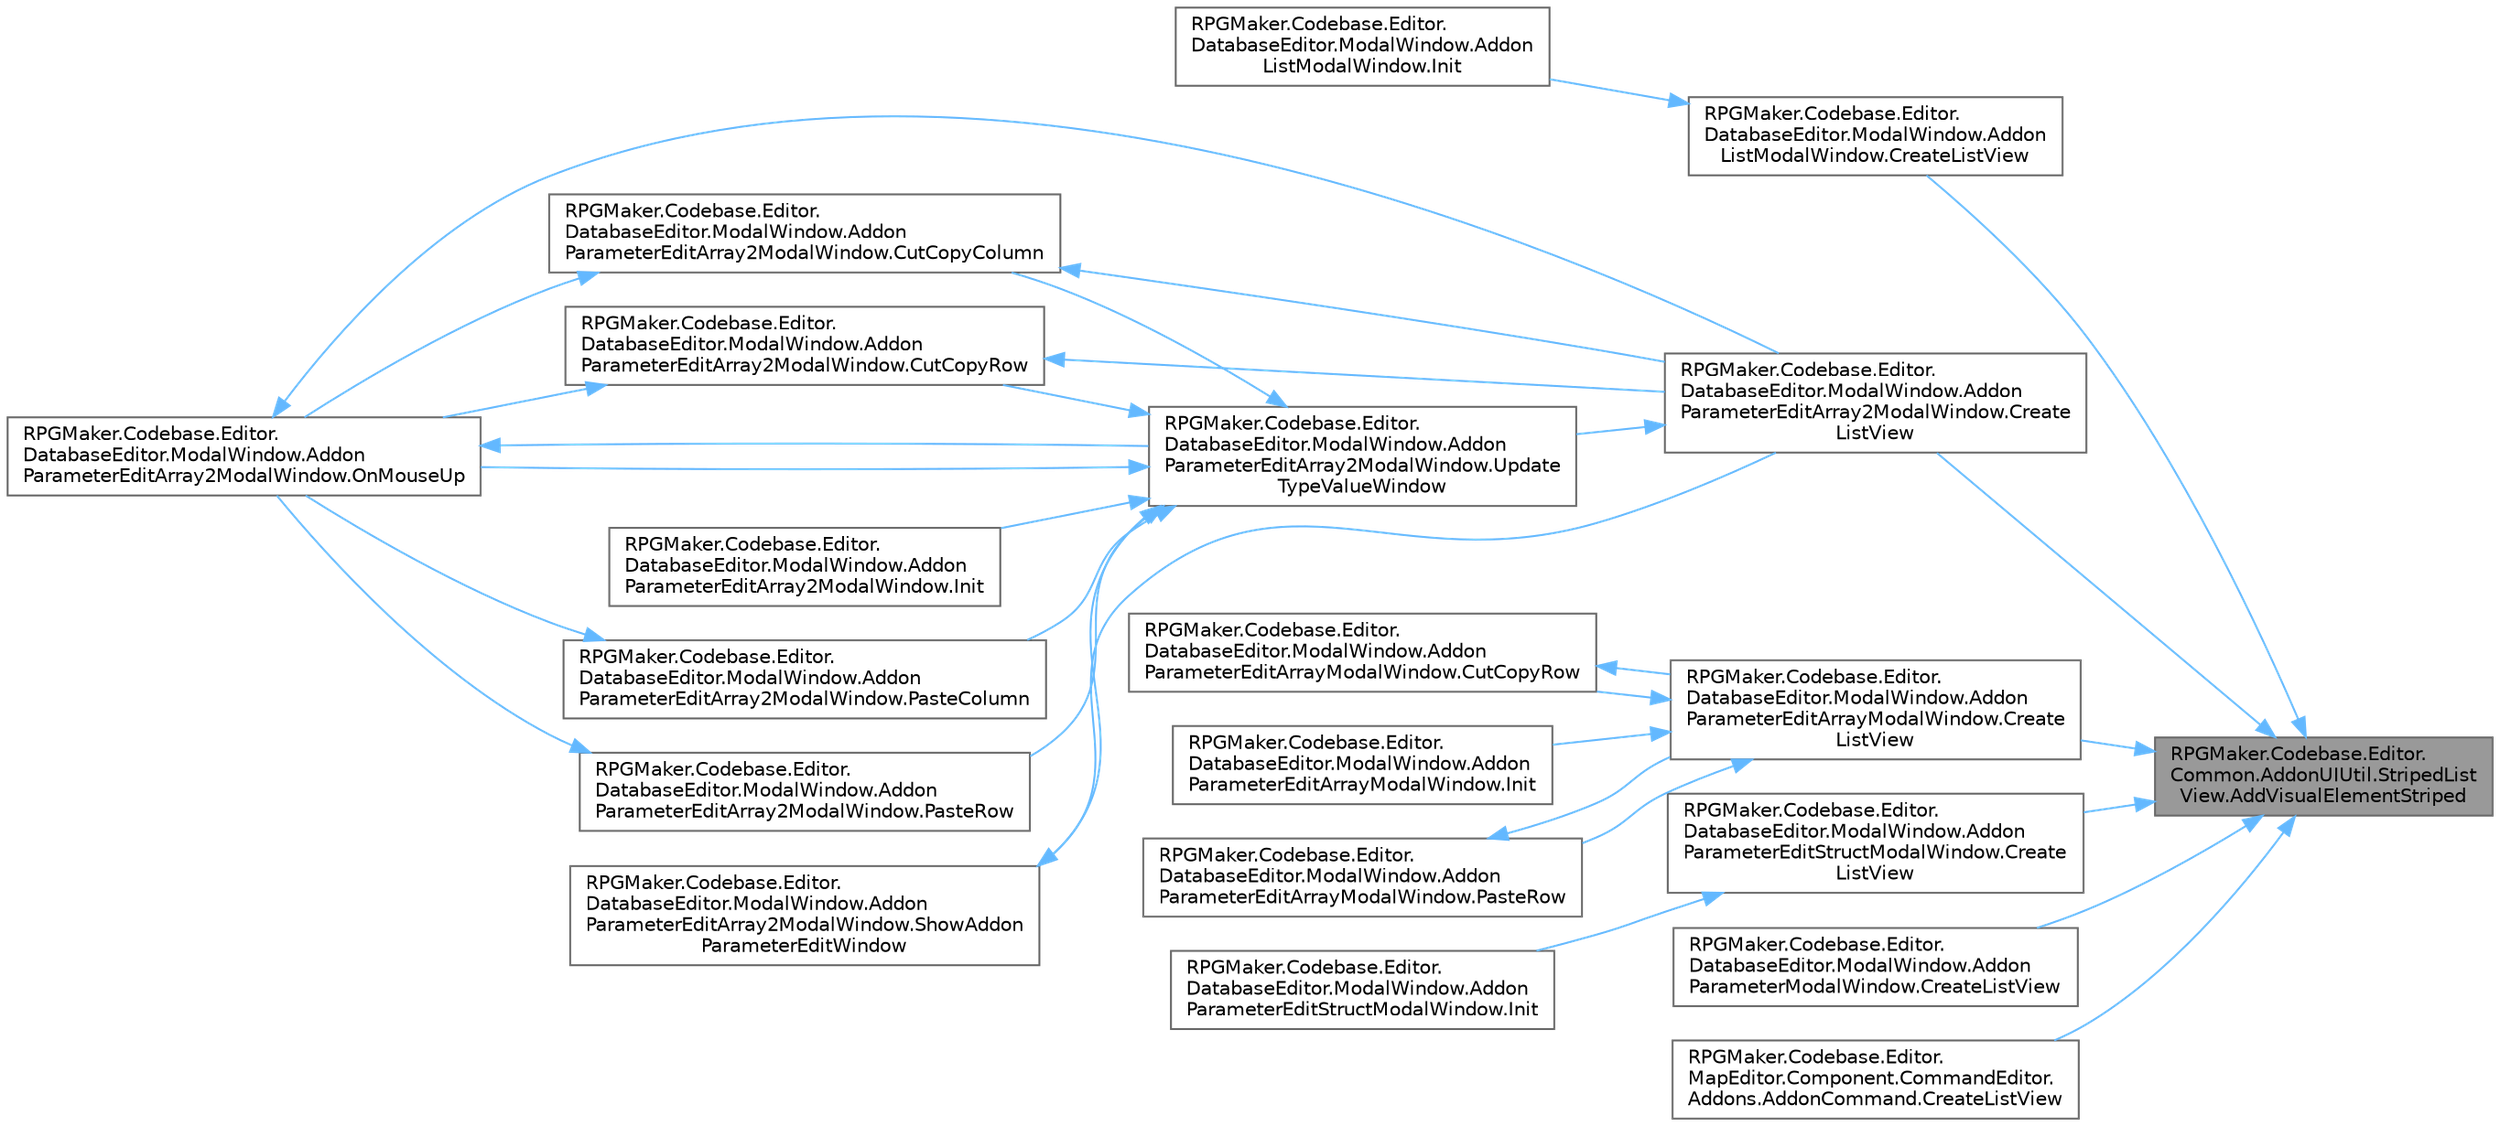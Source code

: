 digraph "RPGMaker.Codebase.Editor.Common.AddonUIUtil.StripedListView.AddVisualElementStriped"
{
 // LATEX_PDF_SIZE
  bgcolor="transparent";
  edge [fontname=Helvetica,fontsize=10,labelfontname=Helvetica,labelfontsize=10];
  node [fontname=Helvetica,fontsize=10,shape=box,height=0.2,width=0.4];
  rankdir="RL";
  Node1 [id="Node000001",label="RPGMaker.Codebase.Editor.\lCommon.AddonUIUtil.StripedList\lView.AddVisualElementStriped",height=0.2,width=0.4,color="gray40", fillcolor="grey60", style="filled", fontcolor="black",tooltip="😁 可視要素ストリップ済み追加"];
  Node1 -> Node2 [id="edge1_Node000001_Node000002",dir="back",color="steelblue1",style="solid",tooltip=" "];
  Node2 [id="Node000002",label="RPGMaker.Codebase.Editor.\lDatabaseEditor.ModalWindow.Addon\lListModalWindow.CreateListView",height=0.2,width=0.4,color="grey40", fillcolor="white", style="filled",URL="$d6/d2c/class_r_p_g_maker_1_1_codebase_1_1_editor_1_1_database_editor_1_1_modal_window_1_1_addon_list_modal_window.html#a661eec0e29931206586c0e4fafea1000",tooltip="😁 リストの要素作成"];
  Node2 -> Node3 [id="edge2_Node000002_Node000003",dir="back",color="steelblue1",style="solid",tooltip=" "];
  Node3 [id="Node000003",label="RPGMaker.Codebase.Editor.\lDatabaseEditor.ModalWindow.Addon\lListModalWindow.Init",height=0.2,width=0.4,color="grey40", fillcolor="white", style="filled",URL="$d6/d2c/class_r_p_g_maker_1_1_codebase_1_1_editor_1_1_database_editor_1_1_modal_window_1_1_addon_list_modal_window.html#ae718dbdcd9d03b3f0de4adbd38e2736b",tooltip="😁 初期化"];
  Node1 -> Node4 [id="edge3_Node000001_Node000004",dir="back",color="steelblue1",style="solid",tooltip=" "];
  Node4 [id="Node000004",label="RPGMaker.Codebase.Editor.\lDatabaseEditor.ModalWindow.Addon\lParameterEditArray2ModalWindow.Create\lListView",height=0.2,width=0.4,color="grey40", fillcolor="white", style="filled",URL="$da/d1b/class_r_p_g_maker_1_1_codebase_1_1_editor_1_1_database_editor_1_1_modal_window_1_1_addon_parameter_edit_array2_modal_window.html#a5ba1083e2d9cedbd3a9d9d09c58ac850",tooltip="😁 リスト・ビュー作成"];
  Node4 -> Node5 [id="edge4_Node000004_Node000005",dir="back",color="steelblue1",style="solid",tooltip=" "];
  Node5 [id="Node000005",label="RPGMaker.Codebase.Editor.\lDatabaseEditor.ModalWindow.Addon\lParameterEditArray2ModalWindow.Update\lTypeValueWindow",height=0.2,width=0.4,color="grey40", fillcolor="white", style="filled",URL="$da/d1b/class_r_p_g_maker_1_1_codebase_1_1_editor_1_1_database_editor_1_1_modal_window_1_1_addon_parameter_edit_array2_modal_window.html#a276b6fc351b3a2e8ae0cbe66f5e523bf",tooltip="😁 型値ウィンドウ更新"];
  Node5 -> Node6 [id="edge5_Node000005_Node000006",dir="back",color="steelblue1",style="solid",tooltip=" "];
  Node6 [id="Node000006",label="RPGMaker.Codebase.Editor.\lDatabaseEditor.ModalWindow.Addon\lParameterEditArray2ModalWindow.CutCopyColumn",height=0.2,width=0.4,color="grey40", fillcolor="white", style="filled",URL="$da/d1b/class_r_p_g_maker_1_1_codebase_1_1_editor_1_1_database_editor_1_1_modal_window_1_1_addon_parameter_edit_array2_modal_window.html#a0cba45fb96f15a3d18da3b65a603891f",tooltip="😁 コピー列切り取り"];
  Node6 -> Node4 [id="edge6_Node000006_Node000004",dir="back",color="steelblue1",style="solid",tooltip=" "];
  Node6 -> Node7 [id="edge7_Node000006_Node000007",dir="back",color="steelblue1",style="solid",tooltip=" "];
  Node7 [id="Node000007",label="RPGMaker.Codebase.Editor.\lDatabaseEditor.ModalWindow.Addon\lParameterEditArray2ModalWindow.OnMouseUp",height=0.2,width=0.4,color="grey40", fillcolor="white", style="filled",URL="$da/d1b/class_r_p_g_maker_1_1_codebase_1_1_editor_1_1_database_editor_1_1_modal_window_1_1_addon_parameter_edit_array2_modal_window.html#afbfb62c59cd7fd4f5c69005c0fcbc60a",tooltip="😁 マウス・アップ時"];
  Node7 -> Node4 [id="edge8_Node000007_Node000004",dir="back",color="steelblue1",style="solid",tooltip=" "];
  Node7 -> Node5 [id="edge9_Node000007_Node000005",dir="back",color="steelblue1",style="solid",tooltip=" "];
  Node5 -> Node8 [id="edge10_Node000005_Node000008",dir="back",color="steelblue1",style="solid",tooltip=" "];
  Node8 [id="Node000008",label="RPGMaker.Codebase.Editor.\lDatabaseEditor.ModalWindow.Addon\lParameterEditArray2ModalWindow.CutCopyRow",height=0.2,width=0.4,color="grey40", fillcolor="white", style="filled",URL="$da/d1b/class_r_p_g_maker_1_1_codebase_1_1_editor_1_1_database_editor_1_1_modal_window_1_1_addon_parameter_edit_array2_modal_window.html#ac701ee9a6c97240f94a8bfa370fb7191",tooltip="😁 コピー行を切る"];
  Node8 -> Node4 [id="edge11_Node000008_Node000004",dir="back",color="steelblue1",style="solid",tooltip=" "];
  Node8 -> Node7 [id="edge12_Node000008_Node000007",dir="back",color="steelblue1",style="solid",tooltip=" "];
  Node5 -> Node9 [id="edge13_Node000005_Node000009",dir="back",color="steelblue1",style="solid",tooltip=" "];
  Node9 [id="Node000009",label="RPGMaker.Codebase.Editor.\lDatabaseEditor.ModalWindow.Addon\lParameterEditArray2ModalWindow.Init",height=0.2,width=0.4,color="grey40", fillcolor="white", style="filled",URL="$da/d1b/class_r_p_g_maker_1_1_codebase_1_1_editor_1_1_database_editor_1_1_modal_window_1_1_addon_parameter_edit_array2_modal_window.html#a223718ff45216085b83a77bc7735c7f8",tooltip="😁 初期化"];
  Node5 -> Node7 [id="edge14_Node000005_Node000007",dir="back",color="steelblue1",style="solid",tooltip=" "];
  Node5 -> Node10 [id="edge15_Node000005_Node000010",dir="back",color="steelblue1",style="solid",tooltip=" "];
  Node10 [id="Node000010",label="RPGMaker.Codebase.Editor.\lDatabaseEditor.ModalWindow.Addon\lParameterEditArray2ModalWindow.PasteColumn",height=0.2,width=0.4,color="grey40", fillcolor="white", style="filled",URL="$da/d1b/class_r_p_g_maker_1_1_codebase_1_1_editor_1_1_database_editor_1_1_modal_window_1_1_addon_parameter_edit_array2_modal_window.html#abb8a1a074ffaf8084067cef188237617",tooltip="😁 列貼り付け"];
  Node10 -> Node7 [id="edge16_Node000010_Node000007",dir="back",color="steelblue1",style="solid",tooltip=" "];
  Node5 -> Node11 [id="edge17_Node000005_Node000011",dir="back",color="steelblue1",style="solid",tooltip=" "];
  Node11 [id="Node000011",label="RPGMaker.Codebase.Editor.\lDatabaseEditor.ModalWindow.Addon\lParameterEditArray2ModalWindow.PasteRow",height=0.2,width=0.4,color="grey40", fillcolor="white", style="filled",URL="$da/d1b/class_r_p_g_maker_1_1_codebase_1_1_editor_1_1_database_editor_1_1_modal_window_1_1_addon_parameter_edit_array2_modal_window.html#ae9eb8027f11a0e94746528c790e431f7",tooltip="😁 行貼り付け"];
  Node11 -> Node7 [id="edge18_Node000011_Node000007",dir="back",color="steelblue1",style="solid",tooltip=" "];
  Node5 -> Node12 [id="edge19_Node000005_Node000012",dir="back",color="steelblue1",style="solid",tooltip=" "];
  Node12 [id="Node000012",label="RPGMaker.Codebase.Editor.\lDatabaseEditor.ModalWindow.Addon\lParameterEditArray2ModalWindow.ShowAddon\lParameterEditWindow",height=0.2,width=0.4,color="grey40", fillcolor="white", style="filled",URL="$da/d1b/class_r_p_g_maker_1_1_codebase_1_1_editor_1_1_database_editor_1_1_modal_window_1_1_addon_parameter_edit_array2_modal_window.html#aba249d358bd59d9b969b36a4dd2748b9",tooltip="😁 アドオン引数編集ウィンドウを見せる"];
  Node12 -> Node4 [id="edge20_Node000012_Node000004",dir="back",color="steelblue1",style="solid",tooltip=" "];
  Node1 -> Node13 [id="edge21_Node000001_Node000013",dir="back",color="steelblue1",style="solid",tooltip=" "];
  Node13 [id="Node000013",label="RPGMaker.Codebase.Editor.\lDatabaseEditor.ModalWindow.Addon\lParameterEditArrayModalWindow.Create\lListView",height=0.2,width=0.4,color="grey40", fillcolor="white", style="filled",URL="$d1/d7f/class_r_p_g_maker_1_1_codebase_1_1_editor_1_1_database_editor_1_1_modal_window_1_1_addon_parameter_edit_array_modal_window.html#a9db2ab59d7a41e650d355c6fc05db5c3",tooltip=" "];
  Node13 -> Node14 [id="edge22_Node000013_Node000014",dir="back",color="steelblue1",style="solid",tooltip=" "];
  Node14 [id="Node000014",label="RPGMaker.Codebase.Editor.\lDatabaseEditor.ModalWindow.Addon\lParameterEditArrayModalWindow.CutCopyRow",height=0.2,width=0.4,color="grey40", fillcolor="white", style="filled",URL="$d1/d7f/class_r_p_g_maker_1_1_codebase_1_1_editor_1_1_database_editor_1_1_modal_window_1_1_addon_parameter_edit_array_modal_window.html#a72eebb28e5116e3ff64fc722b525af7c",tooltip=" "];
  Node14 -> Node13 [id="edge23_Node000014_Node000013",dir="back",color="steelblue1",style="solid",tooltip=" "];
  Node13 -> Node15 [id="edge24_Node000013_Node000015",dir="back",color="steelblue1",style="solid",tooltip=" "];
  Node15 [id="Node000015",label="RPGMaker.Codebase.Editor.\lDatabaseEditor.ModalWindow.Addon\lParameterEditArrayModalWindow.Init",height=0.2,width=0.4,color="grey40", fillcolor="white", style="filled",URL="$d1/d7f/class_r_p_g_maker_1_1_codebase_1_1_editor_1_1_database_editor_1_1_modal_window_1_1_addon_parameter_edit_array_modal_window.html#a78764c473ecc9a1e02c3a07fb91028b4",tooltip="😁 初期化"];
  Node13 -> Node16 [id="edge25_Node000013_Node000016",dir="back",color="steelblue1",style="solid",tooltip=" "];
  Node16 [id="Node000016",label="RPGMaker.Codebase.Editor.\lDatabaseEditor.ModalWindow.Addon\lParameterEditArrayModalWindow.PasteRow",height=0.2,width=0.4,color="grey40", fillcolor="white", style="filled",URL="$d1/d7f/class_r_p_g_maker_1_1_codebase_1_1_editor_1_1_database_editor_1_1_modal_window_1_1_addon_parameter_edit_array_modal_window.html#a9c43b854109729f5b20676c6d847013d",tooltip=" "];
  Node16 -> Node13 [id="edge26_Node000016_Node000013",dir="back",color="steelblue1",style="solid",tooltip=" "];
  Node1 -> Node17 [id="edge27_Node000001_Node000017",dir="back",color="steelblue1",style="solid",tooltip=" "];
  Node17 [id="Node000017",label="RPGMaker.Codebase.Editor.\lDatabaseEditor.ModalWindow.Addon\lParameterEditStructModalWindow.Create\lListView",height=0.2,width=0.4,color="grey40", fillcolor="white", style="filled",URL="$d6/d85/class_r_p_g_maker_1_1_codebase_1_1_editor_1_1_database_editor_1_1_modal_window_1_1_addon_parameter_edit_struct_modal_window.html#a045b704d408168740544caa15841cdb8",tooltip=" "];
  Node17 -> Node18 [id="edge28_Node000017_Node000018",dir="back",color="steelblue1",style="solid",tooltip=" "];
  Node18 [id="Node000018",label="RPGMaker.Codebase.Editor.\lDatabaseEditor.ModalWindow.Addon\lParameterEditStructModalWindow.Init",height=0.2,width=0.4,color="grey40", fillcolor="white", style="filled",URL="$d6/d85/class_r_p_g_maker_1_1_codebase_1_1_editor_1_1_database_editor_1_1_modal_window_1_1_addon_parameter_edit_struct_modal_window.html#aa775d7221716b01f2500fc3baccf5691",tooltip="😁 初期化"];
  Node1 -> Node19 [id="edge29_Node000001_Node000019",dir="back",color="steelblue1",style="solid",tooltip=" "];
  Node19 [id="Node000019",label="RPGMaker.Codebase.Editor.\lDatabaseEditor.ModalWindow.Addon\lParameterModalWindow.CreateListView",height=0.2,width=0.4,color="grey40", fillcolor="white", style="filled",URL="$de/d91/class_r_p_g_maker_1_1_codebase_1_1_editor_1_1_database_editor_1_1_modal_window_1_1_addon_parameter_modal_window.html#aac3db9d51ec30afd81b939a71551cc73",tooltip="リストの要素作成"];
  Node1 -> Node20 [id="edge30_Node000001_Node000020",dir="back",color="steelblue1",style="solid",tooltip=" "];
  Node20 [id="Node000020",label="RPGMaker.Codebase.Editor.\lMapEditor.Component.CommandEditor.\lAddons.AddonCommand.CreateListView",height=0.2,width=0.4,color="grey40", fillcolor="white", style="filled",URL="$d8/dad/class_r_p_g_maker_1_1_codebase_1_1_editor_1_1_map_editor_1_1_component_1_1_command_editor_1_1_addons_1_1_addon_command.html#a761c38d03f5da83d0397facb20589c85",tooltip="リストの要素作成"];
}
